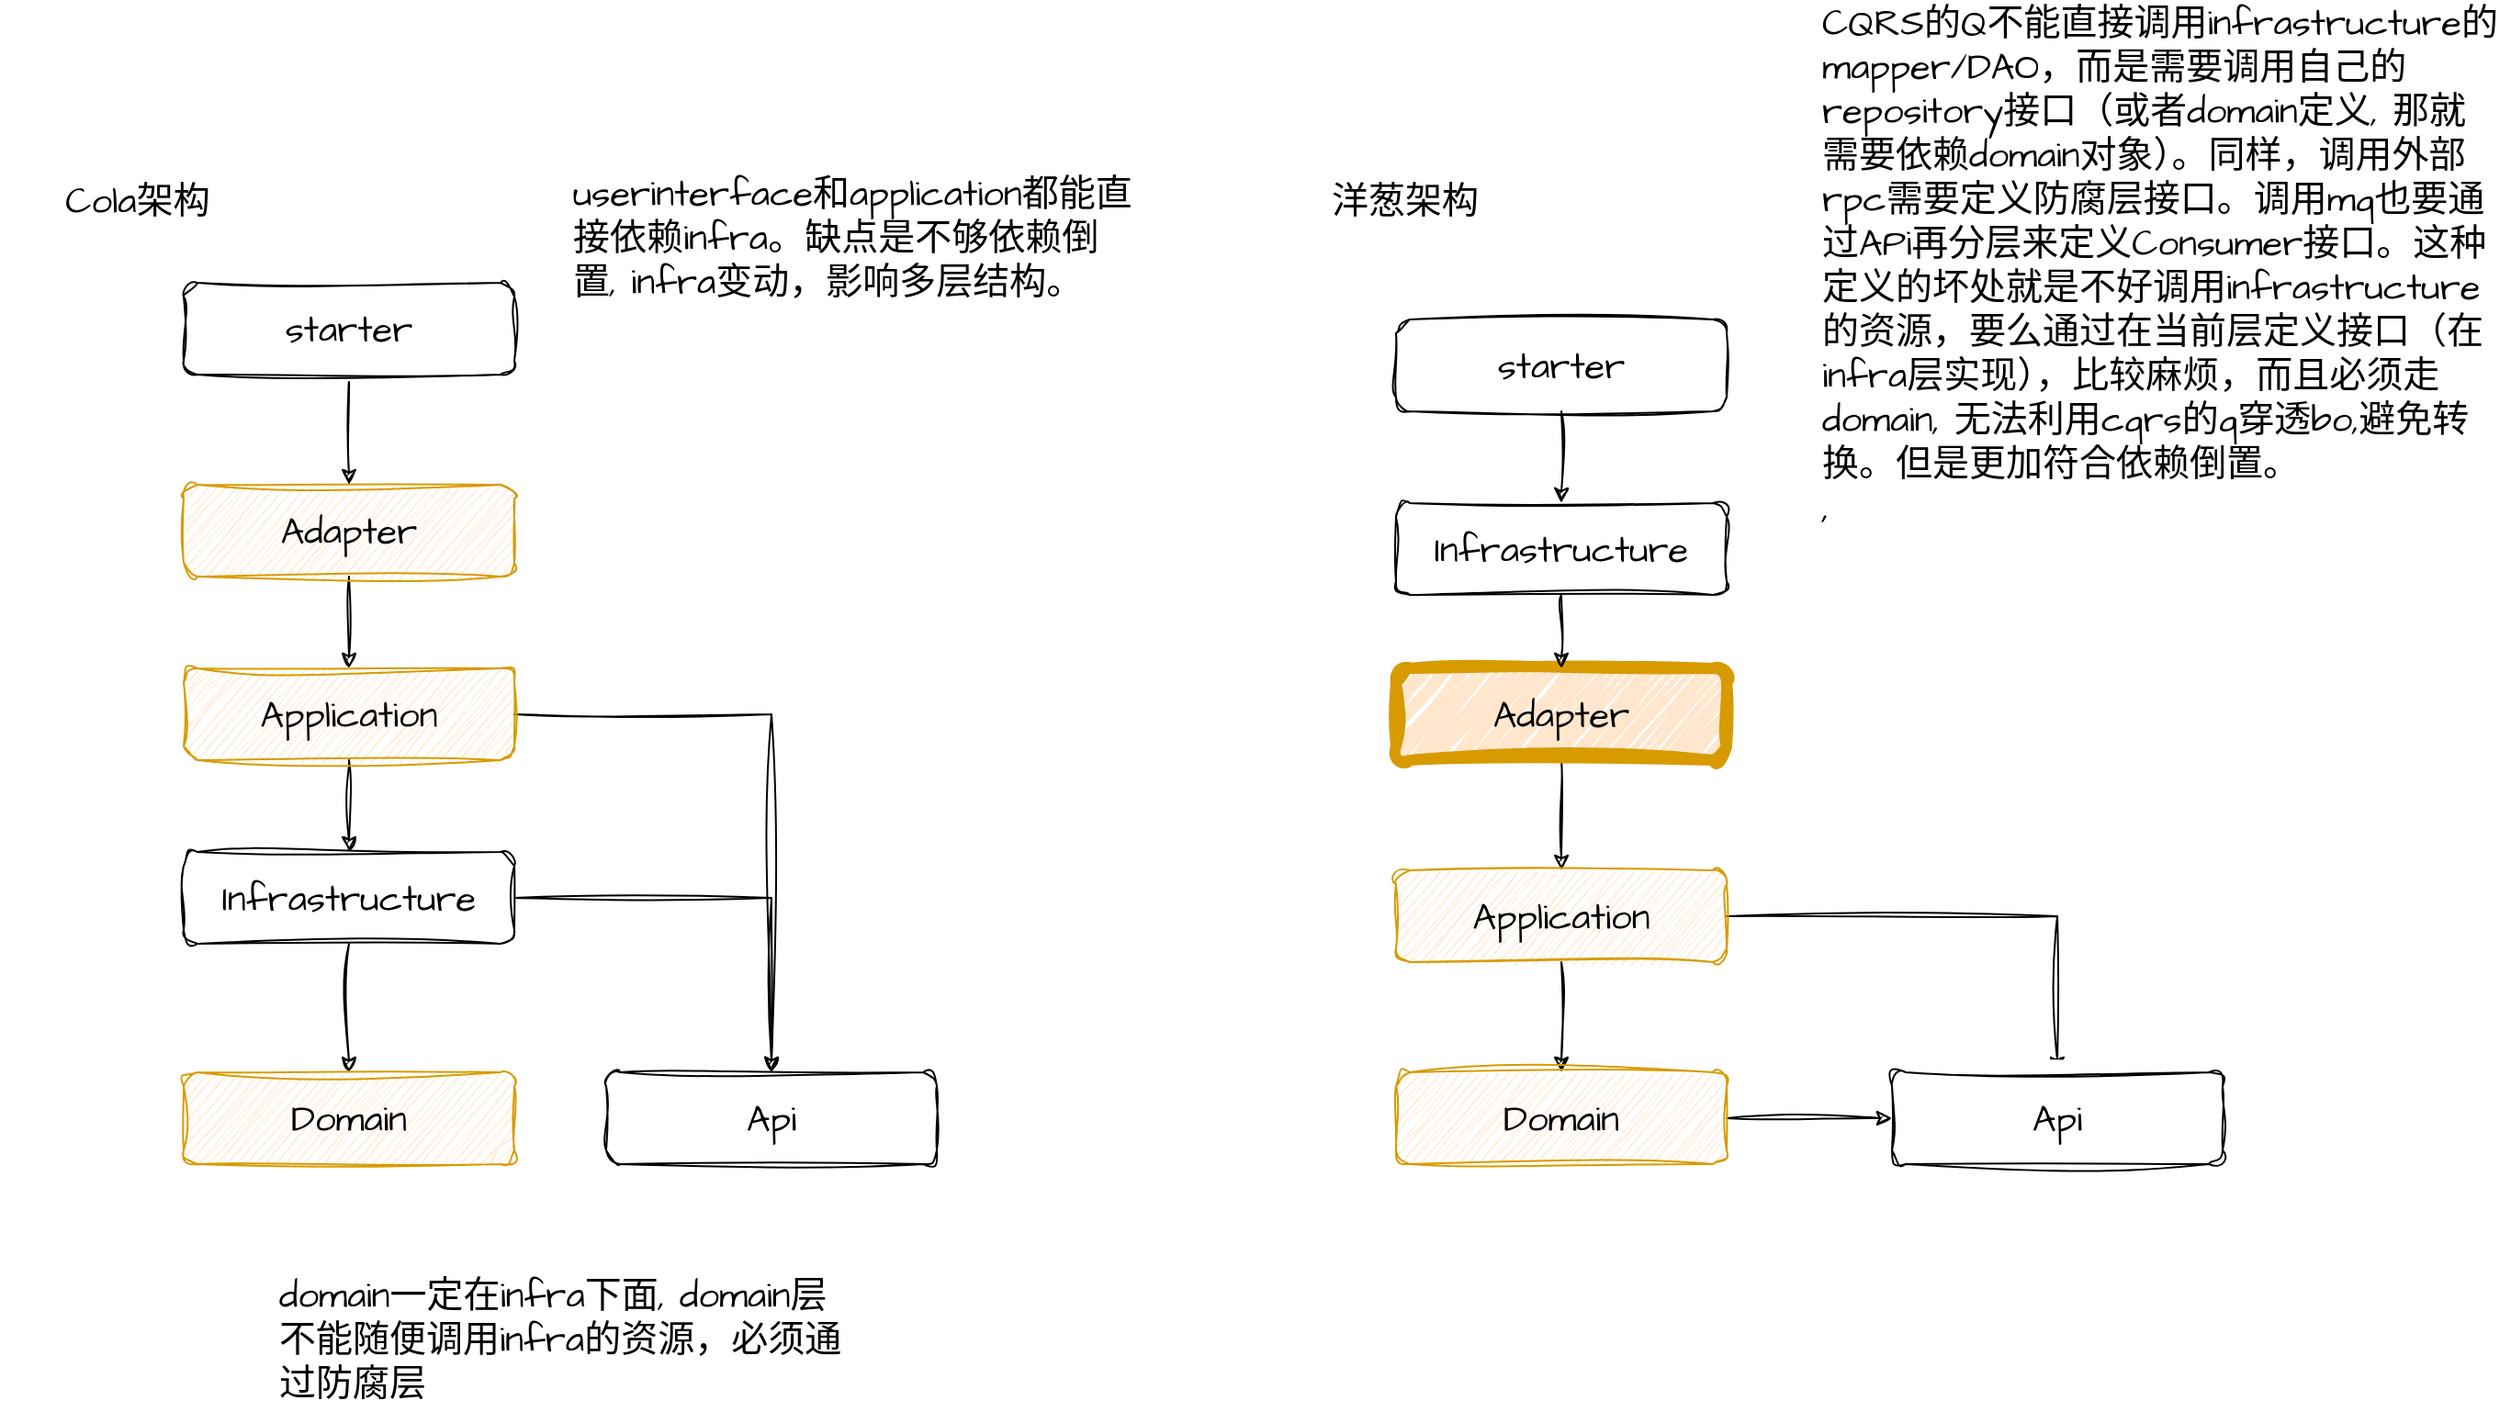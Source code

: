 <mxfile version="21.0.2" type="device"><diagram name="第 1 页" id="5TGakinyW0a2lzp9V0nJ"><mxGraphModel dx="578" dy="1542" grid="1" gridSize="10" guides="1" tooltips="1" connect="1" arrows="1" fold="1" page="1" pageScale="1" pageWidth="827" pageHeight="1169" math="0" shadow="0"><root><mxCell id="0"/><mxCell id="1" parent="0"/><mxCell id="kKWAHKHbh5uPqGx-ZdGT-9" style="edgeStyle=orthogonalEdgeStyle;rounded=0;sketch=1;hachureGap=4;jiggle=2;curveFitting=1;orthogonalLoop=1;jettySize=auto;html=1;fontFamily=Architects Daughter;fontSource=https%3A%2F%2Ffonts.googleapis.com%2Fcss%3Ffamily%3DArchitects%2BDaughter;fontSize=16;" parent="1" source="kKWAHKHbh5uPqGx-ZdGT-2" target="kKWAHKHbh5uPqGx-ZdGT-5" edge="1"><mxGeometry relative="1" as="geometry"/></mxCell><mxCell id="kKWAHKHbh5uPqGx-ZdGT-42" style="edgeStyle=orthogonalEdgeStyle;rounded=0;sketch=1;hachureGap=4;jiggle=2;curveFitting=1;orthogonalLoop=1;jettySize=auto;html=1;exitX=1;exitY=0.5;exitDx=0;exitDy=0;entryX=0.5;entryY=0;entryDx=0;entryDy=0;fontFamily=Architects Daughter;fontSource=https%3A%2F%2Ffonts.googleapis.com%2Fcss%3Ffamily%3DArchitects%2BDaughter;fontSize=16;" parent="1" source="kKWAHKHbh5uPqGx-ZdGT-2" target="kKWAHKHbh5uPqGx-ZdGT-6" edge="1"><mxGeometry relative="1" as="geometry"/></mxCell><mxCell id="kKWAHKHbh5uPqGx-ZdGT-2" value="Application" style="rounded=1;whiteSpace=wrap;html=1;sketch=1;hachureGap=4;jiggle=2;curveFitting=1;fontFamily=Architects Daughter;fontSource=https%3A%2F%2Ffonts.googleapis.com%2Fcss%3Ffamily%3DArchitects%2BDaughter;fontSize=20;fillColor=#ffe6cc;strokeColor=#d79b00;" parent="1" vertex="1"><mxGeometry x="140" y="320" width="180" height="50" as="geometry"/></mxCell><mxCell id="kKWAHKHbh5uPqGx-ZdGT-7" style="edgeStyle=orthogonalEdgeStyle;rounded=0;sketch=1;hachureGap=4;jiggle=2;curveFitting=1;orthogonalLoop=1;jettySize=auto;html=1;fontFamily=Architects Daughter;fontSource=https%3A%2F%2Ffonts.googleapis.com%2Fcss%3Ffamily%3DArchitects%2BDaughter;fontSize=16;" parent="1" source="kKWAHKHbh5uPqGx-ZdGT-4" target="kKWAHKHbh5uPqGx-ZdGT-2" edge="1"><mxGeometry relative="1" as="geometry"><mxPoint x="230" y="350.0" as="targetPoint"/></mxGeometry></mxCell><mxCell id="kKWAHKHbh5uPqGx-ZdGT-4" value="Adapter" style="rounded=1;whiteSpace=wrap;html=1;sketch=1;hachureGap=4;jiggle=2;curveFitting=1;fontFamily=Architects Daughter;fontSource=https%3A%2F%2Ffonts.googleapis.com%2Fcss%3Ffamily%3DArchitects%2BDaughter;fontSize=20;fillColor=#ffe6cc;strokeColor=#d79b00;" parent="1" vertex="1"><mxGeometry x="140" y="220" width="180" height="50" as="geometry"/></mxCell><mxCell id="kKWAHKHbh5uPqGx-ZdGT-39" style="edgeStyle=orthogonalEdgeStyle;rounded=0;sketch=1;hachureGap=4;jiggle=2;curveFitting=1;orthogonalLoop=1;jettySize=auto;html=1;exitX=0.5;exitY=1;exitDx=0;exitDy=0;fontFamily=Architects Daughter;fontSource=https%3A%2F%2Ffonts.googleapis.com%2Fcss%3Ffamily%3DArchitects%2BDaughter;fontSize=16;" parent="1" source="kKWAHKHbh5uPqGx-ZdGT-5" target="kKWAHKHbh5uPqGx-ZdGT-38" edge="1"><mxGeometry relative="1" as="geometry"/></mxCell><mxCell id="kKWAHKHbh5uPqGx-ZdGT-41" style="edgeStyle=orthogonalEdgeStyle;rounded=0;sketch=1;hachureGap=4;jiggle=2;curveFitting=1;orthogonalLoop=1;jettySize=auto;html=1;exitX=1;exitY=0.5;exitDx=0;exitDy=0;fontFamily=Architects Daughter;fontSource=https%3A%2F%2Ffonts.googleapis.com%2Fcss%3Ffamily%3DArchitects%2BDaughter;fontSize=16;" parent="1" source="kKWAHKHbh5uPqGx-ZdGT-5" target="kKWAHKHbh5uPqGx-ZdGT-6" edge="1"><mxGeometry relative="1" as="geometry"/></mxCell><mxCell id="kKWAHKHbh5uPqGx-ZdGT-5" value="Infrastructure" style="rounded=1;whiteSpace=wrap;html=1;sketch=1;hachureGap=4;jiggle=2;curveFitting=1;fontFamily=Architects Daughter;fontSource=https%3A%2F%2Ffonts.googleapis.com%2Fcss%3Ffamily%3DArchitects%2BDaughter;fontSize=20;" parent="1" vertex="1"><mxGeometry x="140" y="420" width="180" height="50" as="geometry"/></mxCell><mxCell id="kKWAHKHbh5uPqGx-ZdGT-6" value="Api" style="rounded=1;whiteSpace=wrap;html=1;sketch=1;hachureGap=4;jiggle=2;curveFitting=1;fontFamily=Architects Daughter;fontSource=https%3A%2F%2Ffonts.googleapis.com%2Fcss%3Ffamily%3DArchitects%2BDaughter;fontSize=20;" parent="1" vertex="1"><mxGeometry x="370" y="540" width="180" height="50" as="geometry"/></mxCell><mxCell id="kKWAHKHbh5uPqGx-ZdGT-12" style="edgeStyle=orthogonalEdgeStyle;rounded=0;sketch=1;hachureGap=4;jiggle=2;curveFitting=1;orthogonalLoop=1;jettySize=auto;html=1;exitX=0.5;exitY=1;exitDx=0;exitDy=0;entryX=0.5;entryY=0;entryDx=0;entryDy=0;fontFamily=Architects Daughter;fontSource=https%3A%2F%2Ffonts.googleapis.com%2Fcss%3Ffamily%3DArchitects%2BDaughter;fontSize=16;" parent="1" source="kKWAHKHbh5uPqGx-ZdGT-14" target="kKWAHKHbh5uPqGx-ZdGT-17" edge="1"><mxGeometry relative="1" as="geometry"/></mxCell><mxCell id="kKWAHKHbh5uPqGx-ZdGT-14" value="Adapter" style="rounded=1;whiteSpace=wrap;html=1;sketch=1;hachureGap=4;jiggle=2;curveFitting=1;fontFamily=Architects Daughter;fontSource=https%3A%2F%2Ffonts.googleapis.com%2Fcss%3Ffamily%3DArchitects%2BDaughter;fontSize=20;fillColor=#ffe6cc;strokeColor=#d79b00;strokeWidth=6;" parent="1" vertex="1"><mxGeometry x="800" y="320" width="180" height="50" as="geometry"/></mxCell><mxCell id="kKWAHKHbh5uPqGx-ZdGT-15" style="edgeStyle=orthogonalEdgeStyle;rounded=0;sketch=1;hachureGap=4;jiggle=2;curveFitting=1;orthogonalLoop=1;jettySize=auto;html=1;fontFamily=Architects Daughter;fontSource=https%3A%2F%2Ffonts.googleapis.com%2Fcss%3Ffamily%3DArchitects%2BDaughter;fontSize=16;" parent="1" source="kKWAHKHbh5uPqGx-ZdGT-17" target="kKWAHKHbh5uPqGx-ZdGT-20" edge="1"><mxGeometry relative="1" as="geometry"/></mxCell><mxCell id="kKWAHKHbh5uPqGx-ZdGT-16" style="edgeStyle=orthogonalEdgeStyle;rounded=0;sketch=1;hachureGap=4;jiggle=2;curveFitting=1;orthogonalLoop=1;jettySize=auto;html=1;exitX=1;exitY=0.5;exitDx=0;exitDy=0;fontFamily=Architects Daughter;fontSource=https%3A%2F%2Ffonts.googleapis.com%2Fcss%3Ffamily%3DArchitects%2BDaughter;fontSize=16;" parent="1" source="kKWAHKHbh5uPqGx-ZdGT-17" target="kKWAHKHbh5uPqGx-ZdGT-21" edge="1"><mxGeometry relative="1" as="geometry"/></mxCell><mxCell id="kKWAHKHbh5uPqGx-ZdGT-17" value="Application" style="rounded=1;whiteSpace=wrap;html=1;sketch=1;hachureGap=4;jiggle=2;curveFitting=1;fontFamily=Architects Daughter;fontSource=https%3A%2F%2Ffonts.googleapis.com%2Fcss%3Ffamily%3DArchitects%2BDaughter;fontSize=20;fillColor=#ffe6cc;strokeColor=#d79b00;" parent="1" vertex="1"><mxGeometry x="800" y="430" width="180" height="50" as="geometry"/></mxCell><mxCell id="kKWAHKHbh5uPqGx-ZdGT-18" style="edgeStyle=orthogonalEdgeStyle;rounded=0;sketch=1;hachureGap=4;jiggle=2;curveFitting=1;orthogonalLoop=1;jettySize=auto;html=1;entryX=0.5;entryY=0;entryDx=0;entryDy=0;fontFamily=Architects Daughter;fontSource=https%3A%2F%2Ffonts.googleapis.com%2Fcss%3Ffamily%3DArchitects%2BDaughter;fontSize=16;" parent="1" source="kKWAHKHbh5uPqGx-ZdGT-19" target="kKWAHKHbh5uPqGx-ZdGT-14" edge="1"><mxGeometry relative="1" as="geometry"/></mxCell><mxCell id="kKWAHKHbh5uPqGx-ZdGT-19" value="Infrastructure" style="rounded=1;whiteSpace=wrap;html=1;sketch=1;hachureGap=4;jiggle=2;curveFitting=1;fontFamily=Architects Daughter;fontSource=https%3A%2F%2Ffonts.googleapis.com%2Fcss%3Ffamily%3DArchitects%2BDaughter;fontSize=20;" parent="1" vertex="1"><mxGeometry x="800" y="230" width="180" height="50" as="geometry"/></mxCell><mxCell id="kKWAHKHbh5uPqGx-ZdGT-52" style="edgeStyle=orthogonalEdgeStyle;rounded=0;sketch=1;hachureGap=4;jiggle=2;curveFitting=1;orthogonalLoop=1;jettySize=auto;html=1;exitX=1;exitY=0.5;exitDx=0;exitDy=0;entryX=0;entryY=0.5;entryDx=0;entryDy=0;fontFamily=Architects Daughter;fontSource=https%3A%2F%2Ffonts.googleapis.com%2Fcss%3Ffamily%3DArchitects%2BDaughter;fontSize=16;" parent="1" source="kKWAHKHbh5uPqGx-ZdGT-20" target="kKWAHKHbh5uPqGx-ZdGT-21" edge="1"><mxGeometry relative="1" as="geometry"/></mxCell><mxCell id="kKWAHKHbh5uPqGx-ZdGT-20" value="Domain" style="rounded=1;whiteSpace=wrap;html=1;sketch=1;hachureGap=4;jiggle=2;curveFitting=1;fontFamily=Architects Daughter;fontSource=https%3A%2F%2Ffonts.googleapis.com%2Fcss%3Ffamily%3DArchitects%2BDaughter;fontSize=20;fillColor=#ffe6cc;strokeColor=#d79b00;" parent="1" vertex="1"><mxGeometry x="800" y="540" width="180" height="50" as="geometry"/></mxCell><mxCell id="kKWAHKHbh5uPqGx-ZdGT-21" value="Api" style="rounded=1;whiteSpace=wrap;html=1;sketch=1;hachureGap=4;jiggle=2;curveFitting=1;fontFamily=Architects Daughter;fontSource=https%3A%2F%2Ffonts.googleapis.com%2Fcss%3Ffamily%3DArchitects%2BDaughter;fontSize=20;" parent="1" vertex="1"><mxGeometry x="1070" y="540" width="180" height="50" as="geometry"/></mxCell><mxCell id="kKWAHKHbh5uPqGx-ZdGT-33" style="edgeStyle=orthogonalEdgeStyle;rounded=0;sketch=1;hachureGap=4;jiggle=2;curveFitting=1;orthogonalLoop=1;jettySize=auto;html=1;entryX=0.5;entryY=0;entryDx=0;entryDy=0;fontFamily=Architects Daughter;fontSource=https%3A%2F%2Ffonts.googleapis.com%2Fcss%3Ffamily%3DArchitects%2BDaughter;fontSize=16;" parent="1" source="kKWAHKHbh5uPqGx-ZdGT-32" target="kKWAHKHbh5uPqGx-ZdGT-19" edge="1"><mxGeometry relative="1" as="geometry"/></mxCell><mxCell id="kKWAHKHbh5uPqGx-ZdGT-32" value="starter" style="rounded=1;whiteSpace=wrap;html=1;sketch=1;hachureGap=4;jiggle=2;curveFitting=1;fontFamily=Architects Daughter;fontSource=https%3A%2F%2Ffonts.googleapis.com%2Fcss%3Ffamily%3DArchitects%2BDaughter;fontSize=20;" parent="1" vertex="1"><mxGeometry x="800" y="130" width="180" height="50" as="geometry"/></mxCell><mxCell id="kKWAHKHbh5uPqGx-ZdGT-37" style="edgeStyle=orthogonalEdgeStyle;rounded=0;sketch=1;hachureGap=4;jiggle=2;curveFitting=1;orthogonalLoop=1;jettySize=auto;html=1;entryX=0.5;entryY=0;entryDx=0;entryDy=0;fontFamily=Architects Daughter;fontSource=https%3A%2F%2Ffonts.googleapis.com%2Fcss%3Ffamily%3DArchitects%2BDaughter;fontSize=16;" parent="1" source="kKWAHKHbh5uPqGx-ZdGT-36" target="kKWAHKHbh5uPqGx-ZdGT-4" edge="1"><mxGeometry relative="1" as="geometry"/></mxCell><mxCell id="kKWAHKHbh5uPqGx-ZdGT-36" value="starter" style="rounded=1;whiteSpace=wrap;html=1;sketch=1;hachureGap=4;jiggle=2;curveFitting=1;fontFamily=Architects Daughter;fontSource=https%3A%2F%2Ffonts.googleapis.com%2Fcss%3Ffamily%3DArchitects%2BDaughter;fontSize=20;" parent="1" vertex="1"><mxGeometry x="140" y="110" width="180" height="50" as="geometry"/></mxCell><mxCell id="kKWAHKHbh5uPqGx-ZdGT-38" value="Domain" style="rounded=1;whiteSpace=wrap;html=1;sketch=1;hachureGap=4;jiggle=2;curveFitting=1;fontFamily=Architects Daughter;fontSource=https%3A%2F%2Ffonts.googleapis.com%2Fcss%3Ffamily%3DArchitects%2BDaughter;fontSize=20;fillColor=#ffe6cc;strokeColor=#d79b00;" parent="1" vertex="1"><mxGeometry x="140" y="540" width="180" height="50" as="geometry"/></mxCell><mxCell id="kKWAHKHbh5uPqGx-ZdGT-45" value="Cola架构" style="text;html=1;strokeColor=none;fillColor=none;align=center;verticalAlign=middle;whiteSpace=wrap;rounded=0;fontSize=20;fontFamily=Architects Daughter;" parent="1" vertex="1"><mxGeometry x="40" y="50" width="150" height="30" as="geometry"/></mxCell><mxCell id="kKWAHKHbh5uPqGx-ZdGT-46" value="洋葱架构" style="text;html=1;strokeColor=none;fillColor=none;align=center;verticalAlign=middle;whiteSpace=wrap;rounded=0;fontSize=20;fontFamily=Architects Daughter;" parent="1" vertex="1"><mxGeometry x="730" y="50" width="150" height="30" as="geometry"/></mxCell><mxCell id="kKWAHKHbh5uPqGx-ZdGT-47" value="userinterface和application都能直接依赖infra。缺点是不够依赖倒置, infra变动，影响多层结构。" style="text;html=1;strokeColor=none;fillColor=none;align=left;verticalAlign=middle;whiteSpace=wrap;rounded=0;fontSize=20;fontFamily=Architects Daughter;" parent="1" vertex="1"><mxGeometry x="350" y="40" width="310" height="90" as="geometry"/></mxCell><mxCell id="kKWAHKHbh5uPqGx-ZdGT-51" value="CQRS的Q不能直接调用infrastructure的mapper/DAO，而是需要调用自己的repository接口（或者domain定义, 那就需要依赖domain对象）。同样，调用外部rpc需要定义防腐层接口。调用mq也要通过APi再分层来定义Consumer接口。这种定义的坏处就是不好调用infrastructure的资源，要么通过在当前层定义接口（在infra层实现），比较麻烦，而且必须走domain, 无法利用cqrs的q穿透bo,避免转换。但是更加符合依赖倒置。&lt;br&gt;," style="text;html=1;strokeColor=none;fillColor=none;align=left;verticalAlign=middle;whiteSpace=wrap;rounded=0;fontSize=20;fontFamily=Architects Daughter;" parent="1" vertex="1"><mxGeometry x="1030" y="60" width="370" height="80" as="geometry"/></mxCell><mxCell id="kKWAHKHbh5uPqGx-ZdGT-53" value="domain一定在infra下面, domain层不能随便调用infra的资源，必须通过防腐层" style="text;html=1;strokeColor=none;fillColor=none;align=left;verticalAlign=middle;whiteSpace=wrap;rounded=0;fontSize=20;fontFamily=Architects Daughter;" parent="1" vertex="1"><mxGeometry x="190" y="640" width="310" height="90" as="geometry"/></mxCell></root></mxGraphModel></diagram></mxfile>